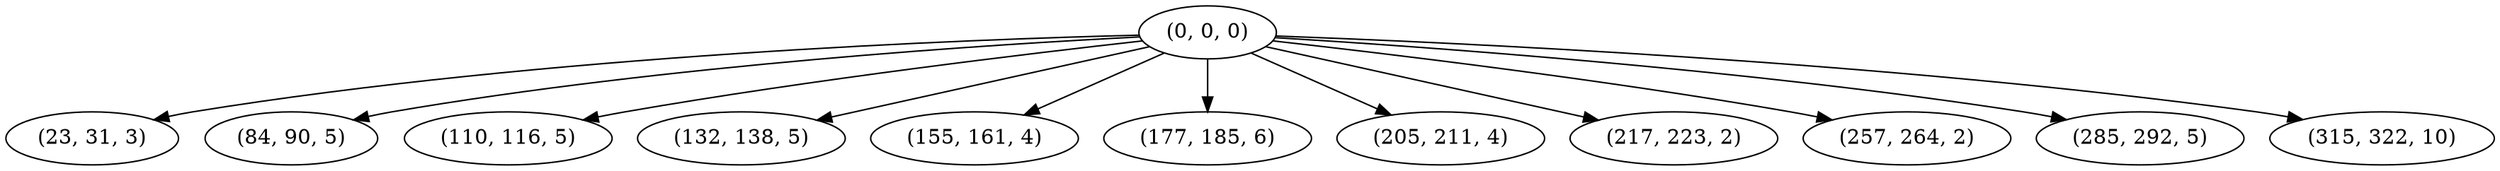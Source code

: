 digraph tree {
    "(0, 0, 0)";
    "(23, 31, 3)";
    "(84, 90, 5)";
    "(110, 116, 5)";
    "(132, 138, 5)";
    "(155, 161, 4)";
    "(177, 185, 6)";
    "(205, 211, 4)";
    "(217, 223, 2)";
    "(257, 264, 2)";
    "(285, 292, 5)";
    "(315, 322, 10)";
    "(0, 0, 0)" -> "(23, 31, 3)";
    "(0, 0, 0)" -> "(84, 90, 5)";
    "(0, 0, 0)" -> "(110, 116, 5)";
    "(0, 0, 0)" -> "(132, 138, 5)";
    "(0, 0, 0)" -> "(155, 161, 4)";
    "(0, 0, 0)" -> "(177, 185, 6)";
    "(0, 0, 0)" -> "(205, 211, 4)";
    "(0, 0, 0)" -> "(217, 223, 2)";
    "(0, 0, 0)" -> "(257, 264, 2)";
    "(0, 0, 0)" -> "(285, 292, 5)";
    "(0, 0, 0)" -> "(315, 322, 10)";
}
